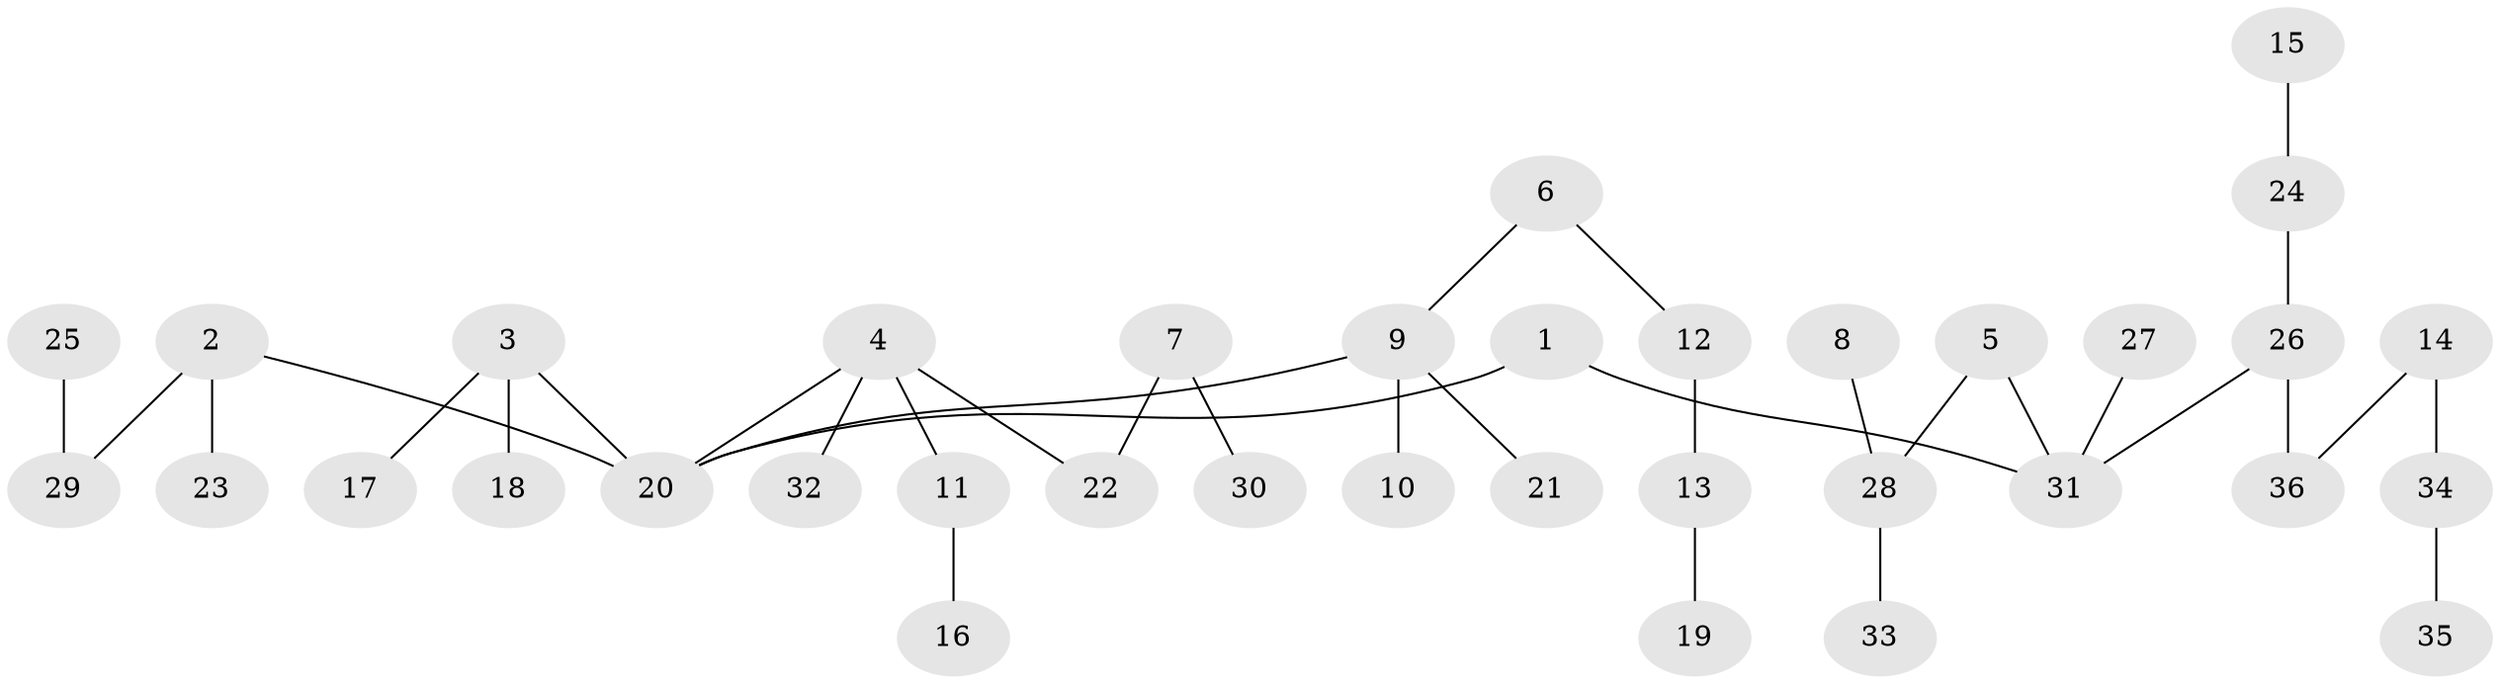 // original degree distribution, {1: 0.4647887323943662, 3: 0.16901408450704225, 7: 0.014084507042253521, 4: 0.028169014084507043, 6: 0.014084507042253521, 5: 0.028169014084507043, 2: 0.28169014084507044}
// Generated by graph-tools (version 1.1) at 2025/37/03/04/25 23:37:19]
// undirected, 36 vertices, 35 edges
graph export_dot {
  node [color=gray90,style=filled];
  1;
  2;
  3;
  4;
  5;
  6;
  7;
  8;
  9;
  10;
  11;
  12;
  13;
  14;
  15;
  16;
  17;
  18;
  19;
  20;
  21;
  22;
  23;
  24;
  25;
  26;
  27;
  28;
  29;
  30;
  31;
  32;
  33;
  34;
  35;
  36;
  1 -- 20 [weight=1.0];
  1 -- 31 [weight=1.0];
  2 -- 20 [weight=1.0];
  2 -- 23 [weight=1.0];
  2 -- 29 [weight=1.0];
  3 -- 17 [weight=1.0];
  3 -- 18 [weight=1.0];
  3 -- 20 [weight=1.0];
  4 -- 11 [weight=1.0];
  4 -- 20 [weight=1.0];
  4 -- 22 [weight=1.0];
  4 -- 32 [weight=1.0];
  5 -- 28 [weight=1.0];
  5 -- 31 [weight=1.0];
  6 -- 9 [weight=1.0];
  6 -- 12 [weight=1.0];
  7 -- 22 [weight=1.0];
  7 -- 30 [weight=1.0];
  8 -- 28 [weight=1.0];
  9 -- 10 [weight=1.0];
  9 -- 20 [weight=1.0];
  9 -- 21 [weight=1.0];
  11 -- 16 [weight=1.0];
  12 -- 13 [weight=1.0];
  13 -- 19 [weight=1.0];
  14 -- 34 [weight=1.0];
  14 -- 36 [weight=1.0];
  15 -- 24 [weight=1.0];
  24 -- 26 [weight=1.0];
  25 -- 29 [weight=1.0];
  26 -- 31 [weight=1.0];
  26 -- 36 [weight=1.0];
  27 -- 31 [weight=1.0];
  28 -- 33 [weight=1.0];
  34 -- 35 [weight=1.0];
}
